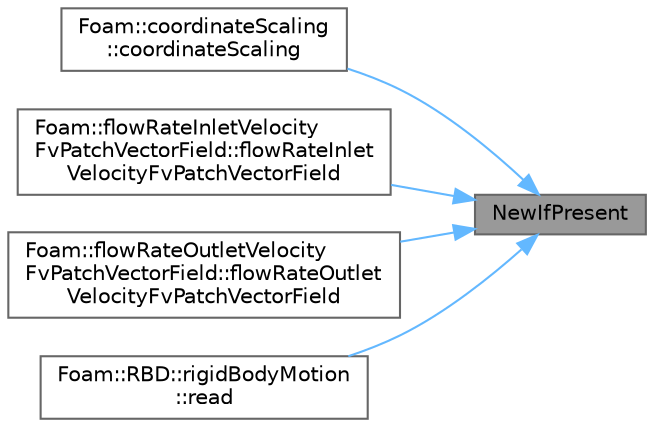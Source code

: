 digraph "NewIfPresent"
{
 // LATEX_PDF_SIZE
  bgcolor="transparent";
  edge [fontname=Helvetica,fontsize=10,labelfontname=Helvetica,labelfontsize=10];
  node [fontname=Helvetica,fontsize=10,shape=box,height=0.2,width=0.4];
  rankdir="RL";
  Node1 [id="Node000001",label="NewIfPresent",height=0.2,width=0.4,color="gray40", fillcolor="grey60", style="filled", fontcolor="black",tooltip=" "];
  Node1 -> Node2 [id="edge1_Node000001_Node000002",dir="back",color="steelblue1",style="solid",tooltip=" "];
  Node2 [id="Node000002",label="Foam::coordinateScaling\l::coordinateScaling",height=0.2,width=0.4,color="grey40", fillcolor="white", style="filled",URL="$classFoam_1_1coordinateScaling.html#a7b1b8fcb4986fcec0598d3bd3acdca5f",tooltip=" "];
  Node1 -> Node3 [id="edge2_Node000001_Node000003",dir="back",color="steelblue1",style="solid",tooltip=" "];
  Node3 [id="Node000003",label="Foam::flowRateInletVelocity\lFvPatchVectorField::flowRateInlet\lVelocityFvPatchVectorField",height=0.2,width=0.4,color="grey40", fillcolor="white", style="filled",URL="$classFoam_1_1flowRateInletVelocityFvPatchVectorField.html#a021a3be364058ff4c67c0e2e2da969fd",tooltip=" "];
  Node1 -> Node4 [id="edge3_Node000001_Node000004",dir="back",color="steelblue1",style="solid",tooltip=" "];
  Node4 [id="Node000004",label="Foam::flowRateOutletVelocity\lFvPatchVectorField::flowRateOutlet\lVelocityFvPatchVectorField",height=0.2,width=0.4,color="grey40", fillcolor="white", style="filled",URL="$classFoam_1_1flowRateOutletVelocityFvPatchVectorField.html#af375c1a054fb3aeb98443f71ccc9b335",tooltip=" "];
  Node1 -> Node5 [id="edge4_Node000001_Node000005",dir="back",color="steelblue1",style="solid",tooltip=" "];
  Node5 [id="Node000005",label="Foam::RBD::rigidBodyMotion\l::read",height=0.2,width=0.4,color="grey40", fillcolor="white", style="filled",URL="$classFoam_1_1RBD_1_1rigidBodyMotion.html#a6ce0c64db98eb6144d363dbfc86104eb",tooltip=" "];
}
